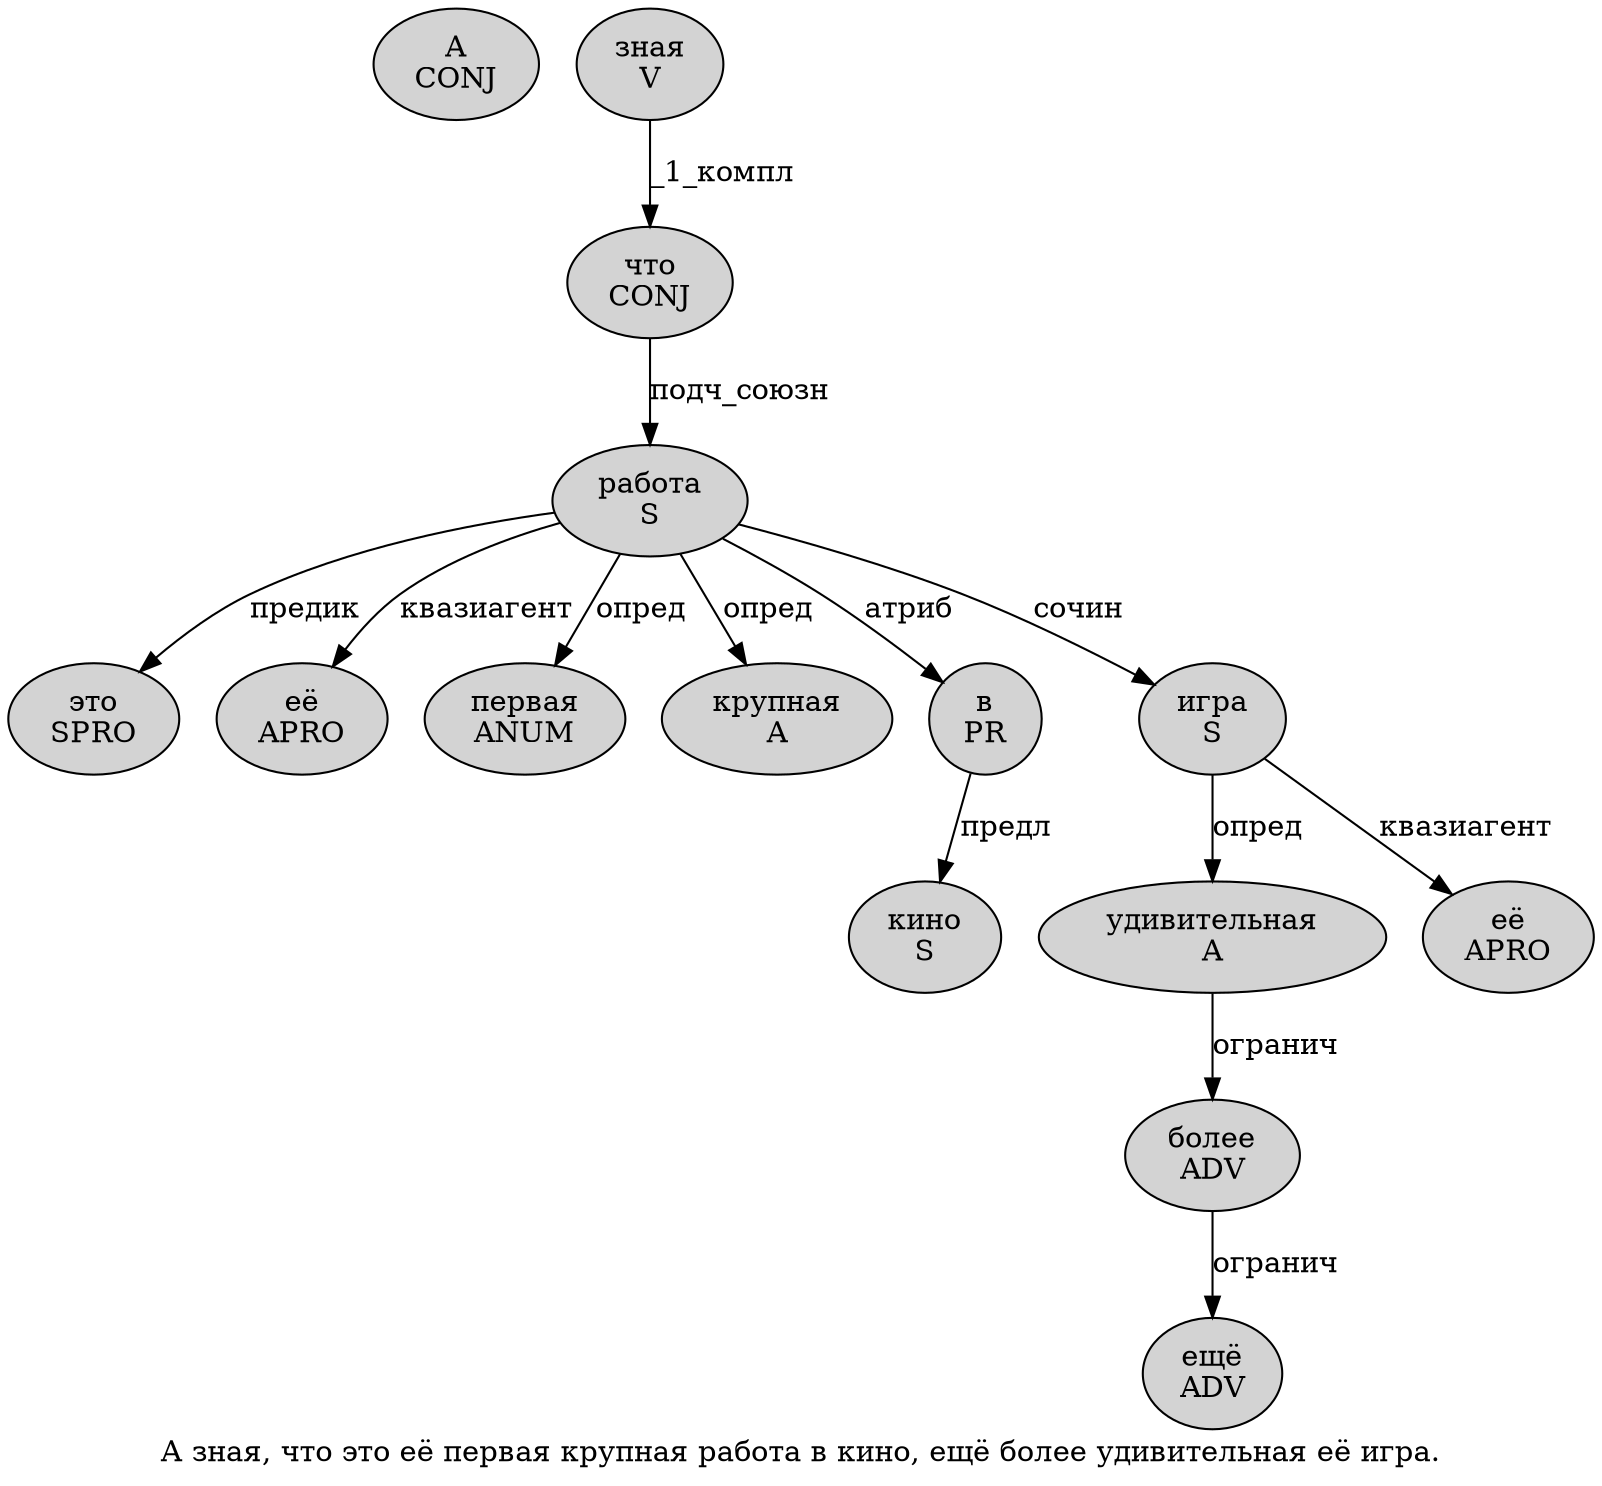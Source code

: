 digraph SENTENCE_706 {
	graph [label="А зная, что это её первая крупная работа в кино, ещё более удивительная её игра."]
	node [style=filled]
		0 [label="А
CONJ" color="" fillcolor=lightgray penwidth=1 shape=ellipse]
		1 [label="зная
V" color="" fillcolor=lightgray penwidth=1 shape=ellipse]
		3 [label="что
CONJ" color="" fillcolor=lightgray penwidth=1 shape=ellipse]
		4 [label="это
SPRO" color="" fillcolor=lightgray penwidth=1 shape=ellipse]
		5 [label="её
APRO" color="" fillcolor=lightgray penwidth=1 shape=ellipse]
		6 [label="первая
ANUM" color="" fillcolor=lightgray penwidth=1 shape=ellipse]
		7 [label="крупная
A" color="" fillcolor=lightgray penwidth=1 shape=ellipse]
		8 [label="работа
S" color="" fillcolor=lightgray penwidth=1 shape=ellipse]
		9 [label="в
PR" color="" fillcolor=lightgray penwidth=1 shape=ellipse]
		10 [label="кино
S" color="" fillcolor=lightgray penwidth=1 shape=ellipse]
		12 [label="ещё
ADV" color="" fillcolor=lightgray penwidth=1 shape=ellipse]
		13 [label="более
ADV" color="" fillcolor=lightgray penwidth=1 shape=ellipse]
		14 [label="удивительная
A" color="" fillcolor=lightgray penwidth=1 shape=ellipse]
		15 [label="её
APRO" color="" fillcolor=lightgray penwidth=1 shape=ellipse]
		16 [label="игра
S" color="" fillcolor=lightgray penwidth=1 shape=ellipse]
			1 -> 3 [label="_1_компл"]
			14 -> 13 [label="огранич"]
			3 -> 8 [label="подч_союзн"]
			9 -> 10 [label="предл"]
			13 -> 12 [label="огранич"]
			16 -> 14 [label="опред"]
			16 -> 15 [label="квазиагент"]
			8 -> 4 [label="предик"]
			8 -> 5 [label="квазиагент"]
			8 -> 6 [label="опред"]
			8 -> 7 [label="опред"]
			8 -> 9 [label="атриб"]
			8 -> 16 [label="сочин"]
}